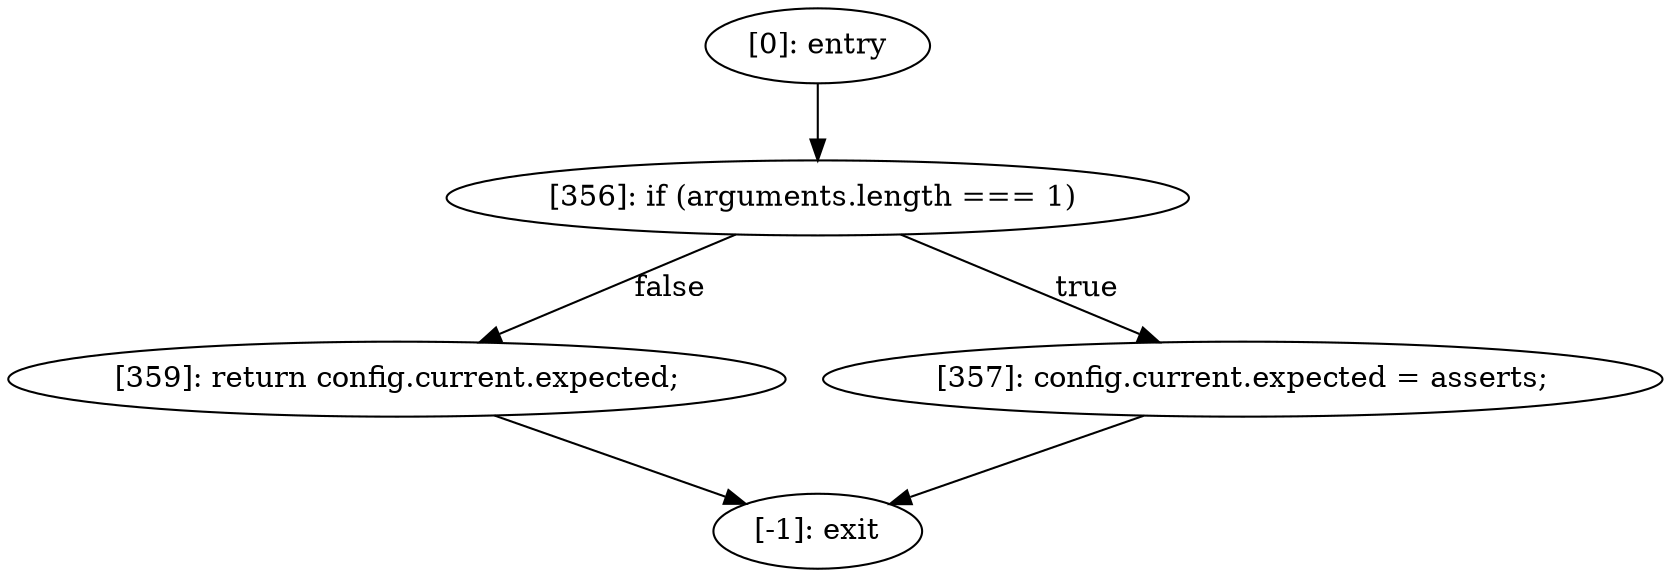 digraph {
"0" [label="[359]: return config.current.expected;\n"] 
"1" [label="[356]: if (arguments.length === 1) "] 
"2" [label="[357]: config.current.expected = asserts;\n"] 
"3" [label="[-1]: exit"] 
"4" [label="[0]: entry"] 
"0" -> "3" [label=""] 
"1" -> "2" [label="true"] 
"1" -> "0" [label="false"] 
"2" -> "3" [label=""] 
"4" -> "1" [label=""] 
}
